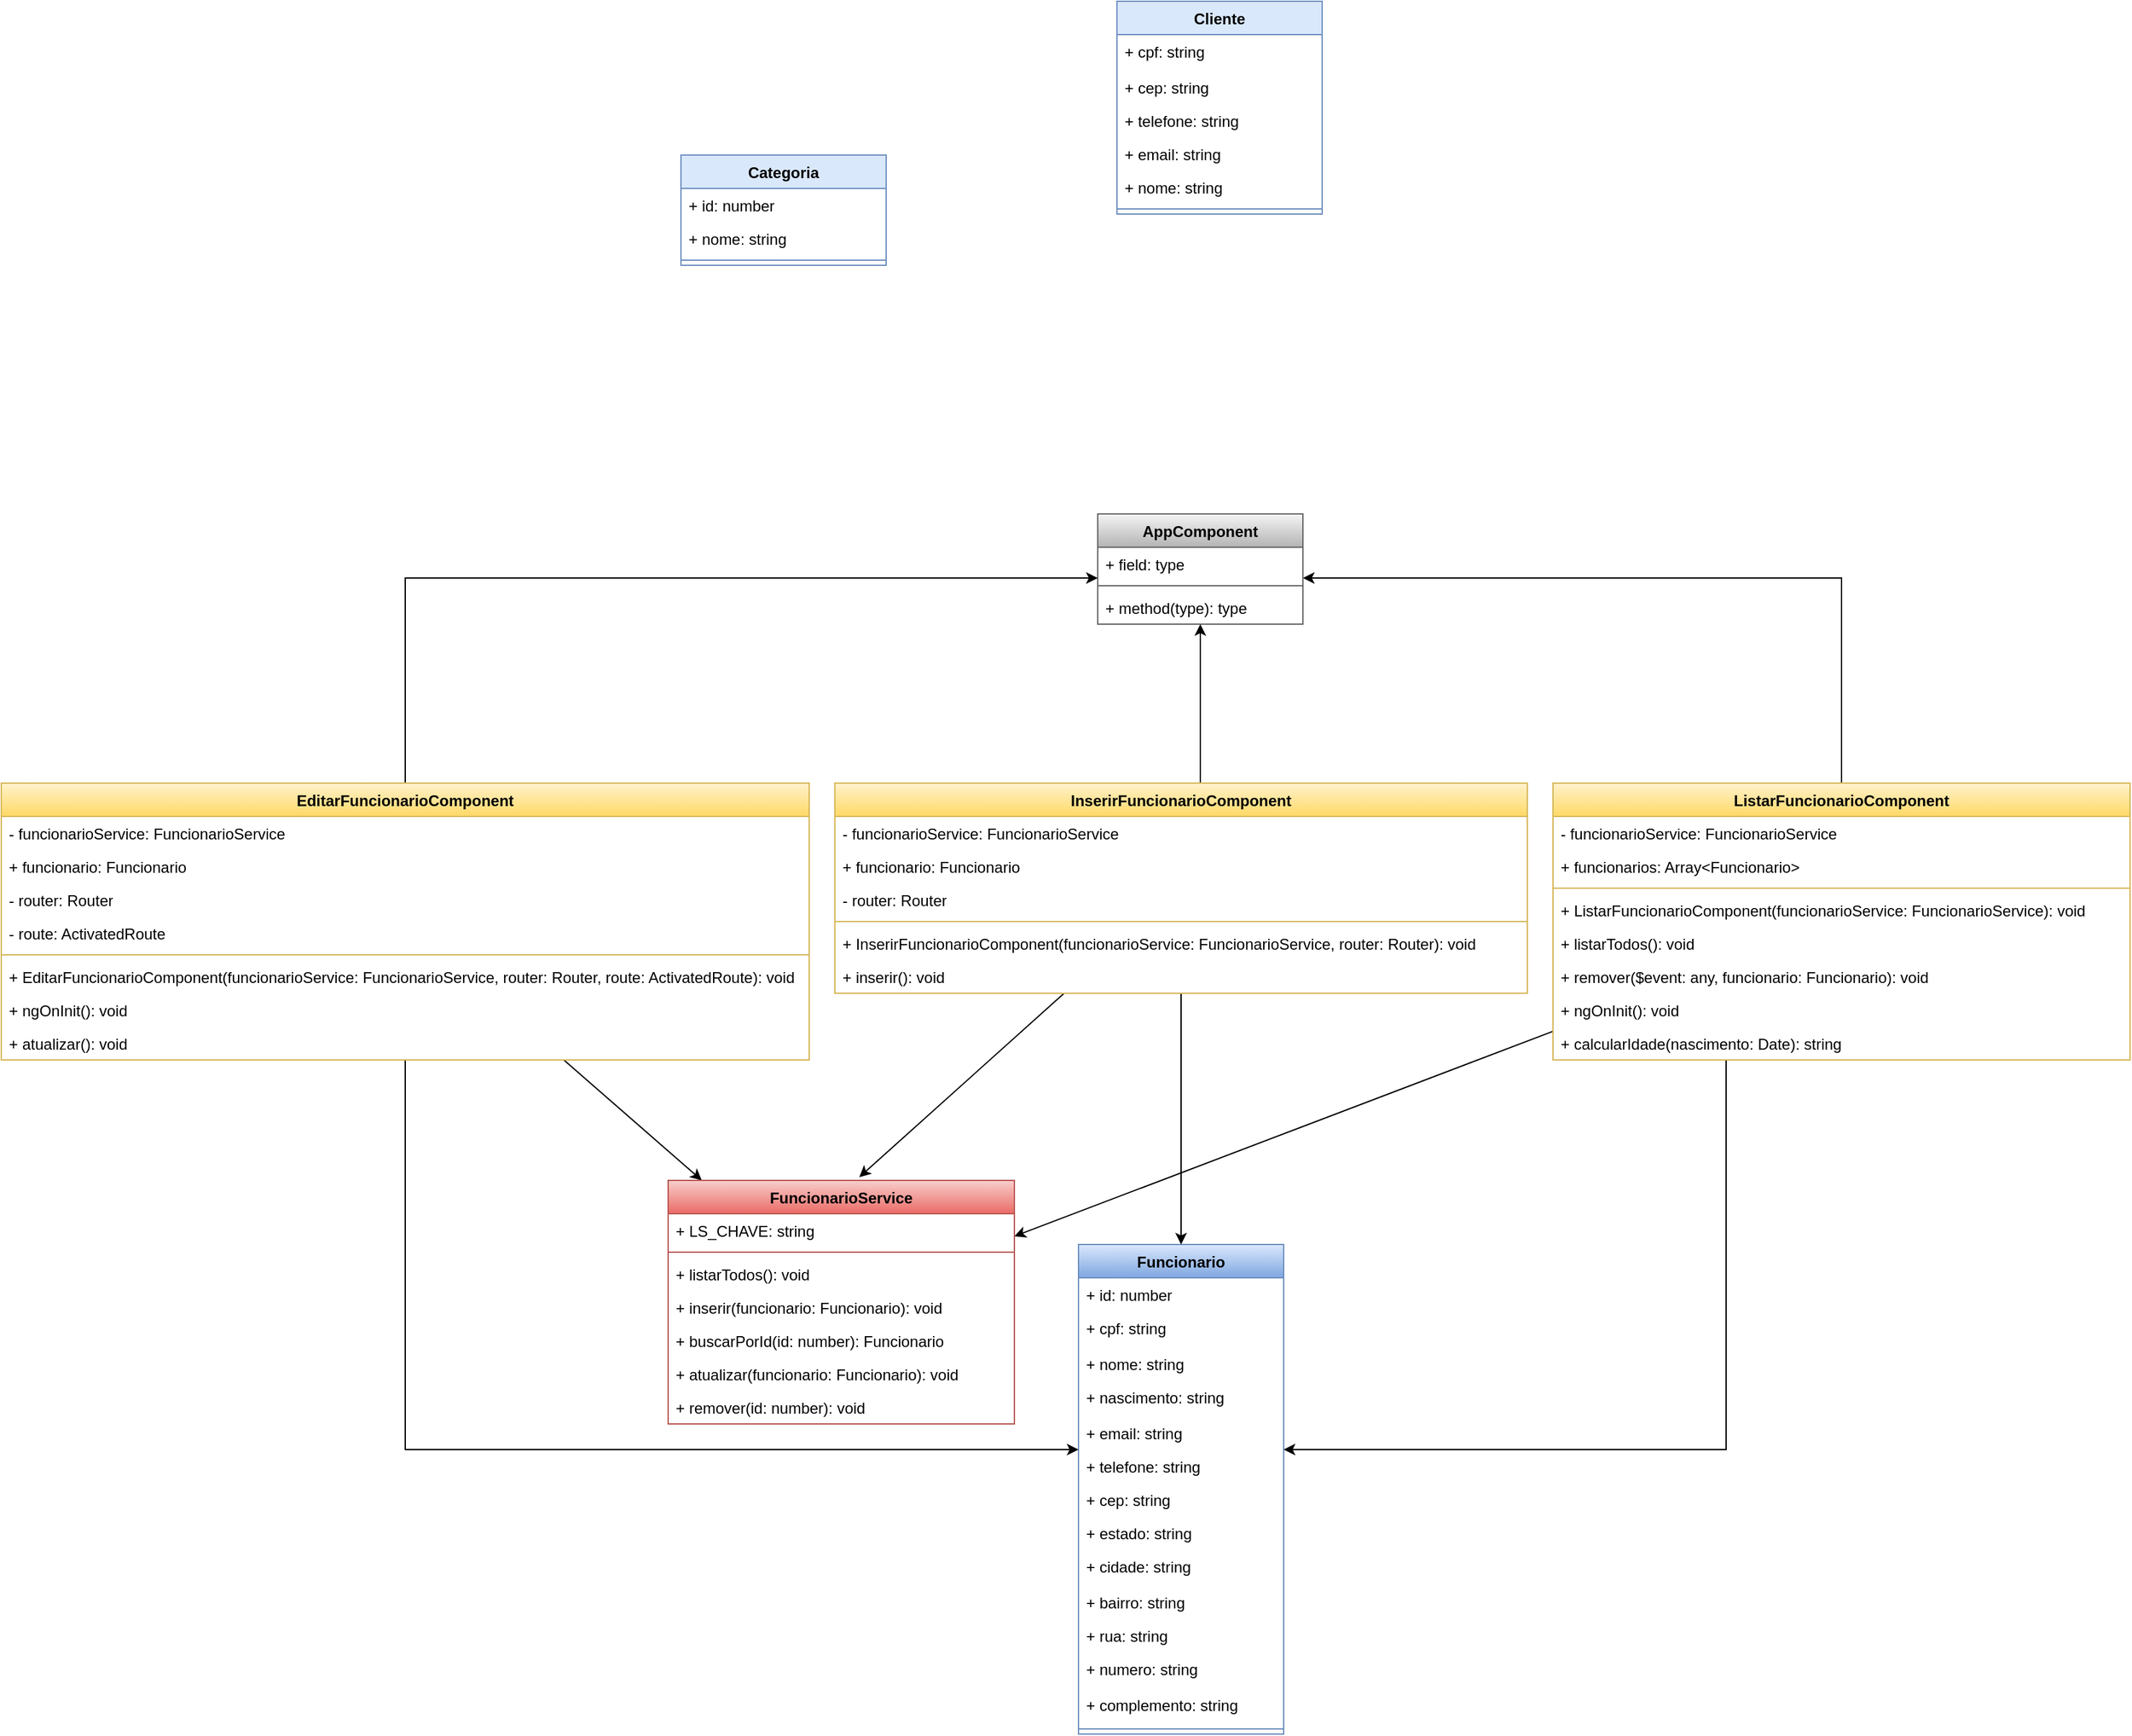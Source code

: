 <mxfile version="24.8.0">
  <diagram name="Page-1" id="n5wsQfJPPGjmWZOjxL79">
    <mxGraphModel dx="2934" dy="2230" grid="1" gridSize="10" guides="1" tooltips="1" connect="1" arrows="1" fold="1" page="1" pageScale="1" pageWidth="850" pageHeight="1100" math="0" shadow="0">
      <root>
        <mxCell id="0" />
        <mxCell id="1" parent="0" />
        <mxCell id="7vE5quTmilFUrZitomiS-2" value="Funcionario" style="swimlane;fontStyle=1;align=center;verticalAlign=top;childLayout=stackLayout;horizontal=1;startSize=26;horizontalStack=0;resizeParent=1;resizeParentMax=0;resizeLast=0;collapsible=1;marginBottom=0;whiteSpace=wrap;html=1;fillColor=#dae8fc;strokeColor=#6c8ebf;gradientColor=#7ea6e0;" vertex="1" parent="1">
          <mxGeometry x="720" y="520" width="160" height="382" as="geometry" />
        </mxCell>
        <mxCell id="7vE5quTmilFUrZitomiS-3" value="+ id: number" style="text;strokeColor=none;fillColor=none;align=left;verticalAlign=top;spacingLeft=4;spacingRight=4;overflow=hidden;rotatable=0;points=[[0,0.5],[1,0.5]];portConstraint=eastwest;whiteSpace=wrap;html=1;" vertex="1" parent="7vE5quTmilFUrZitomiS-2">
          <mxGeometry y="26" width="160" height="26" as="geometry" />
        </mxCell>
        <mxCell id="7vE5quTmilFUrZitomiS-6" value="+ cpf: string" style="text;strokeColor=none;fillColor=none;align=left;verticalAlign=top;spacingLeft=4;spacingRight=4;overflow=hidden;rotatable=0;points=[[0,0.5],[1,0.5]];portConstraint=eastwest;whiteSpace=wrap;html=1;" vertex="1" parent="7vE5quTmilFUrZitomiS-2">
          <mxGeometry y="52" width="160" height="28" as="geometry" />
        </mxCell>
        <mxCell id="7vE5quTmilFUrZitomiS-7" value="+ nome: string" style="text;strokeColor=none;fillColor=none;align=left;verticalAlign=top;spacingLeft=4;spacingRight=4;overflow=hidden;rotatable=0;points=[[0,0.5],[1,0.5]];portConstraint=eastwest;whiteSpace=wrap;html=1;" vertex="1" parent="7vE5quTmilFUrZitomiS-2">
          <mxGeometry y="80" width="160" height="26" as="geometry" />
        </mxCell>
        <mxCell id="7vE5quTmilFUrZitomiS-11" value="+ nascimento: string" style="text;strokeColor=none;fillColor=none;align=left;verticalAlign=top;spacingLeft=4;spacingRight=4;overflow=hidden;rotatable=0;points=[[0,0.5],[1,0.5]];portConstraint=eastwest;whiteSpace=wrap;html=1;" vertex="1" parent="7vE5quTmilFUrZitomiS-2">
          <mxGeometry y="106" width="160" height="28" as="geometry" />
        </mxCell>
        <mxCell id="7vE5quTmilFUrZitomiS-13" value="+ email: string" style="text;strokeColor=none;fillColor=none;align=left;verticalAlign=top;spacingLeft=4;spacingRight=4;overflow=hidden;rotatable=0;points=[[0,0.5],[1,0.5]];portConstraint=eastwest;whiteSpace=wrap;html=1;" vertex="1" parent="7vE5quTmilFUrZitomiS-2">
          <mxGeometry y="134" width="160" height="26" as="geometry" />
        </mxCell>
        <mxCell id="7vE5quTmilFUrZitomiS-12" value="+ telefone: string" style="text;strokeColor=none;fillColor=none;align=left;verticalAlign=top;spacingLeft=4;spacingRight=4;overflow=hidden;rotatable=0;points=[[0,0.5],[1,0.5]];portConstraint=eastwest;whiteSpace=wrap;html=1;" vertex="1" parent="7vE5quTmilFUrZitomiS-2">
          <mxGeometry y="160" width="160" height="26" as="geometry" />
        </mxCell>
        <mxCell id="7vE5quTmilFUrZitomiS-19" value="+ cep: string" style="text;strokeColor=none;fillColor=none;align=left;verticalAlign=top;spacingLeft=4;spacingRight=4;overflow=hidden;rotatable=0;points=[[0,0.5],[1,0.5]];portConstraint=eastwest;whiteSpace=wrap;html=1;" vertex="1" parent="7vE5quTmilFUrZitomiS-2">
          <mxGeometry y="186" width="160" height="26" as="geometry" />
        </mxCell>
        <mxCell id="7vE5quTmilFUrZitomiS-18" value="+ estado: string" style="text;strokeColor=none;fillColor=none;align=left;verticalAlign=top;spacingLeft=4;spacingRight=4;overflow=hidden;rotatable=0;points=[[0,0.5],[1,0.5]];portConstraint=eastwest;whiteSpace=wrap;html=1;" vertex="1" parent="7vE5quTmilFUrZitomiS-2">
          <mxGeometry y="212" width="160" height="26" as="geometry" />
        </mxCell>
        <mxCell id="7vE5quTmilFUrZitomiS-17" value="+ cidade: string" style="text;strokeColor=none;fillColor=none;align=left;verticalAlign=top;spacingLeft=4;spacingRight=4;overflow=hidden;rotatable=0;points=[[0,0.5],[1,0.5]];portConstraint=eastwest;whiteSpace=wrap;html=1;" vertex="1" parent="7vE5quTmilFUrZitomiS-2">
          <mxGeometry y="238" width="160" height="28" as="geometry" />
        </mxCell>
        <mxCell id="7vE5quTmilFUrZitomiS-16" value="+ bairro: string" style="text;strokeColor=none;fillColor=none;align=left;verticalAlign=top;spacingLeft=4;spacingRight=4;overflow=hidden;rotatable=0;points=[[0,0.5],[1,0.5]];portConstraint=eastwest;whiteSpace=wrap;html=1;" vertex="1" parent="7vE5quTmilFUrZitomiS-2">
          <mxGeometry y="266" width="160" height="26" as="geometry" />
        </mxCell>
        <mxCell id="7vE5quTmilFUrZitomiS-15" value="+ rua: string" style="text;strokeColor=none;fillColor=none;align=left;verticalAlign=top;spacingLeft=4;spacingRight=4;overflow=hidden;rotatable=0;points=[[0,0.5],[1,0.5]];portConstraint=eastwest;whiteSpace=wrap;html=1;" vertex="1" parent="7vE5quTmilFUrZitomiS-2">
          <mxGeometry y="292" width="160" height="26" as="geometry" />
        </mxCell>
        <mxCell id="7vE5quTmilFUrZitomiS-14" value="+ numero: string" style="text;strokeColor=none;fillColor=none;align=left;verticalAlign=top;spacingLeft=4;spacingRight=4;overflow=hidden;rotatable=0;points=[[0,0.5],[1,0.5]];portConstraint=eastwest;whiteSpace=wrap;html=1;" vertex="1" parent="7vE5quTmilFUrZitomiS-2">
          <mxGeometry y="318" width="160" height="28" as="geometry" />
        </mxCell>
        <mxCell id="7vE5quTmilFUrZitomiS-20" value="+ complemento: string" style="text;strokeColor=none;fillColor=none;align=left;verticalAlign=top;spacingLeft=4;spacingRight=4;overflow=hidden;rotatable=0;points=[[0,0.5],[1,0.5]];portConstraint=eastwest;whiteSpace=wrap;html=1;" vertex="1" parent="7vE5quTmilFUrZitomiS-2">
          <mxGeometry y="346" width="160" height="28" as="geometry" />
        </mxCell>
        <mxCell id="7vE5quTmilFUrZitomiS-4" value="" style="line;strokeWidth=1;fillColor=none;align=left;verticalAlign=middle;spacingTop=-1;spacingLeft=3;spacingRight=3;rotatable=0;labelPosition=right;points=[];portConstraint=eastwest;strokeColor=inherit;" vertex="1" parent="7vE5quTmilFUrZitomiS-2">
          <mxGeometry y="374" width="160" height="8" as="geometry" />
        </mxCell>
        <mxCell id="7vE5quTmilFUrZitomiS-21" value="Categoria" style="swimlane;fontStyle=1;align=center;verticalAlign=top;childLayout=stackLayout;horizontal=1;startSize=26;horizontalStack=0;resizeParent=1;resizeParentMax=0;resizeLast=0;collapsible=1;marginBottom=0;whiteSpace=wrap;html=1;fillColor=#dae8fc;strokeColor=#6c8ebf;" vertex="1" parent="1">
          <mxGeometry x="410" y="-330" width="160" height="86" as="geometry" />
        </mxCell>
        <mxCell id="7vE5quTmilFUrZitomiS-22" value="+ id: number" style="text;strokeColor=none;fillColor=none;align=left;verticalAlign=top;spacingLeft=4;spacingRight=4;overflow=hidden;rotatable=0;points=[[0,0.5],[1,0.5]];portConstraint=eastwest;whiteSpace=wrap;html=1;" vertex="1" parent="7vE5quTmilFUrZitomiS-21">
          <mxGeometry y="26" width="160" height="26" as="geometry" />
        </mxCell>
        <mxCell id="7vE5quTmilFUrZitomiS-25" value="+ nome: string" style="text;strokeColor=none;fillColor=none;align=left;verticalAlign=top;spacingLeft=4;spacingRight=4;overflow=hidden;rotatable=0;points=[[0,0.5],[1,0.5]];portConstraint=eastwest;whiteSpace=wrap;html=1;" vertex="1" parent="7vE5quTmilFUrZitomiS-21">
          <mxGeometry y="52" width="160" height="26" as="geometry" />
        </mxCell>
        <mxCell id="7vE5quTmilFUrZitomiS-23" value="" style="line;strokeWidth=1;fillColor=none;align=left;verticalAlign=middle;spacingTop=-1;spacingLeft=3;spacingRight=3;rotatable=0;labelPosition=right;points=[];portConstraint=eastwest;strokeColor=inherit;" vertex="1" parent="7vE5quTmilFUrZitomiS-21">
          <mxGeometry y="78" width="160" height="8" as="geometry" />
        </mxCell>
        <mxCell id="7vE5quTmilFUrZitomiS-26" value="Cliente" style="swimlane;fontStyle=1;align=center;verticalAlign=top;childLayout=stackLayout;horizontal=1;startSize=26;horizontalStack=0;resizeParent=1;resizeParentMax=0;resizeLast=0;collapsible=1;marginBottom=0;whiteSpace=wrap;html=1;fillColor=#dae8fc;strokeColor=#6c8ebf;" vertex="1" parent="1">
          <mxGeometry x="750" y="-450" width="160" height="166" as="geometry" />
        </mxCell>
        <mxCell id="7vE5quTmilFUrZitomiS-30" value="+ cpf: string" style="text;strokeColor=none;fillColor=none;align=left;verticalAlign=top;spacingLeft=4;spacingRight=4;overflow=hidden;rotatable=0;points=[[0,0.5],[1,0.5]];portConstraint=eastwest;whiteSpace=wrap;html=1;" vertex="1" parent="7vE5quTmilFUrZitomiS-26">
          <mxGeometry y="26" width="160" height="28" as="geometry" />
        </mxCell>
        <mxCell id="7vE5quTmilFUrZitomiS-34" value="+ cep: string" style="text;strokeColor=none;fillColor=none;align=left;verticalAlign=top;spacingLeft=4;spacingRight=4;overflow=hidden;rotatable=0;points=[[0,0.5],[1,0.5]];portConstraint=eastwest;whiteSpace=wrap;html=1;" vertex="1" parent="7vE5quTmilFUrZitomiS-26">
          <mxGeometry y="54" width="160" height="26" as="geometry" />
        </mxCell>
        <mxCell id="7vE5quTmilFUrZitomiS-33" value="+ telefone: string" style="text;strokeColor=none;fillColor=none;align=left;verticalAlign=top;spacingLeft=4;spacingRight=4;overflow=hidden;rotatable=0;points=[[0,0.5],[1,0.5]];portConstraint=eastwest;whiteSpace=wrap;html=1;" vertex="1" parent="7vE5quTmilFUrZitomiS-26">
          <mxGeometry y="80" width="160" height="26" as="geometry" />
        </mxCell>
        <mxCell id="7vE5quTmilFUrZitomiS-32" value="+ email: string" style="text;strokeColor=none;fillColor=none;align=left;verticalAlign=top;spacingLeft=4;spacingRight=4;overflow=hidden;rotatable=0;points=[[0,0.5],[1,0.5]];portConstraint=eastwest;whiteSpace=wrap;html=1;" vertex="1" parent="7vE5quTmilFUrZitomiS-26">
          <mxGeometry y="106" width="160" height="26" as="geometry" />
        </mxCell>
        <mxCell id="7vE5quTmilFUrZitomiS-31" value="+ nome: string" style="text;strokeColor=none;fillColor=none;align=left;verticalAlign=top;spacingLeft=4;spacingRight=4;overflow=hidden;rotatable=0;points=[[0,0.5],[1,0.5]];portConstraint=eastwest;whiteSpace=wrap;html=1;" vertex="1" parent="7vE5quTmilFUrZitomiS-26">
          <mxGeometry y="132" width="160" height="26" as="geometry" />
        </mxCell>
        <mxCell id="7vE5quTmilFUrZitomiS-28" value="" style="line;strokeWidth=1;fillColor=none;align=left;verticalAlign=middle;spacingTop=-1;spacingLeft=3;spacingRight=3;rotatable=0;labelPosition=right;points=[];portConstraint=eastwest;strokeColor=inherit;" vertex="1" parent="7vE5quTmilFUrZitomiS-26">
          <mxGeometry y="158" width="160" height="8" as="geometry" />
        </mxCell>
        <mxCell id="7vE5quTmilFUrZitomiS-45" style="edgeStyle=orthogonalEdgeStyle;rounded=0;orthogonalLoop=1;jettySize=auto;html=1;" edge="1" parent="1" source="7vE5quTmilFUrZitomiS-35" target="7vE5quTmilFUrZitomiS-2">
          <mxGeometry relative="1" as="geometry">
            <Array as="points">
              <mxPoint x="1225" y="680" />
            </Array>
          </mxGeometry>
        </mxCell>
        <mxCell id="7vE5quTmilFUrZitomiS-50" style="edgeStyle=orthogonalEdgeStyle;rounded=0;orthogonalLoop=1;jettySize=auto;html=1;" edge="1" parent="1" source="7vE5quTmilFUrZitomiS-35" target="7vE5quTmilFUrZitomiS-46">
          <mxGeometry relative="1" as="geometry">
            <Array as="points">
              <mxPoint x="1315" />
            </Array>
          </mxGeometry>
        </mxCell>
        <mxCell id="7vE5quTmilFUrZitomiS-91" style="rounded=0;orthogonalLoop=1;jettySize=auto;html=1;" edge="1" parent="1" source="7vE5quTmilFUrZitomiS-35" target="7vE5quTmilFUrZitomiS-79">
          <mxGeometry relative="1" as="geometry" />
        </mxCell>
        <mxCell id="7vE5quTmilFUrZitomiS-35" value="ListarFuncionarioComponent" style="swimlane;fontStyle=1;align=center;verticalAlign=top;childLayout=stackLayout;horizontal=1;startSize=26;horizontalStack=0;resizeParent=1;resizeParentMax=0;resizeLast=0;collapsible=1;marginBottom=0;whiteSpace=wrap;html=1;fillColor=#fff2cc;strokeColor=#d6b656;gradientColor=#ffd966;" vertex="1" parent="1">
          <mxGeometry x="1090" y="160" width="450" height="216" as="geometry" />
        </mxCell>
        <mxCell id="7vE5quTmilFUrZitomiS-60" value="- funcionarioService: FuncionarioService" style="text;strokeColor=none;fillColor=none;align=left;verticalAlign=top;spacingLeft=4;spacingRight=4;overflow=hidden;rotatable=0;points=[[0,0.5],[1,0.5]];portConstraint=eastwest;whiteSpace=wrap;html=1;" vertex="1" parent="7vE5quTmilFUrZitomiS-35">
          <mxGeometry y="26" width="450" height="26" as="geometry" />
        </mxCell>
        <mxCell id="7vE5quTmilFUrZitomiS-71" value="+ funcionarios: Array&amp;lt;Funcionario&amp;gt;" style="text;strokeColor=none;fillColor=none;align=left;verticalAlign=top;spacingLeft=4;spacingRight=4;overflow=hidden;rotatable=0;points=[[0,0.5],[1,0.5]];portConstraint=eastwest;whiteSpace=wrap;html=1;" vertex="1" parent="7vE5quTmilFUrZitomiS-35">
          <mxGeometry y="52" width="450" height="26" as="geometry" />
        </mxCell>
        <mxCell id="7vE5quTmilFUrZitomiS-37" value="" style="line;strokeWidth=1;fillColor=none;align=left;verticalAlign=middle;spacingTop=-1;spacingLeft=3;spacingRight=3;rotatable=0;labelPosition=right;points=[];portConstraint=eastwest;strokeColor=inherit;" vertex="1" parent="7vE5quTmilFUrZitomiS-35">
          <mxGeometry y="78" width="450" height="8" as="geometry" />
        </mxCell>
        <mxCell id="7vE5quTmilFUrZitomiS-42" value="+ ListarFuncionarioComponent(funcionarioService: FuncionarioService): void" style="text;strokeColor=none;fillColor=none;align=left;verticalAlign=top;spacingLeft=4;spacingRight=4;overflow=hidden;rotatable=0;points=[[0,0.5],[1,0.5]];portConstraint=eastwest;whiteSpace=wrap;html=1;" vertex="1" parent="7vE5quTmilFUrZitomiS-35">
          <mxGeometry y="86" width="450" height="26" as="geometry" />
        </mxCell>
        <mxCell id="7vE5quTmilFUrZitomiS-38" value="+ listarTodos(): void" style="text;strokeColor=none;fillColor=none;align=left;verticalAlign=top;spacingLeft=4;spacingRight=4;overflow=hidden;rotatable=0;points=[[0,0.5],[1,0.5]];portConstraint=eastwest;whiteSpace=wrap;html=1;" vertex="1" parent="7vE5quTmilFUrZitomiS-35">
          <mxGeometry y="112" width="450" height="26" as="geometry" />
        </mxCell>
        <mxCell id="7vE5quTmilFUrZitomiS-40" value="+ remover($event: any, funcionario: Funcionario): void" style="text;strokeColor=none;fillColor=none;align=left;verticalAlign=top;spacingLeft=4;spacingRight=4;overflow=hidden;rotatable=0;points=[[0,0.5],[1,0.5]];portConstraint=eastwest;whiteSpace=wrap;html=1;" vertex="1" parent="7vE5quTmilFUrZitomiS-35">
          <mxGeometry y="138" width="450" height="26" as="geometry" />
        </mxCell>
        <mxCell id="7vE5quTmilFUrZitomiS-41" value="+ ngOnInit(): void" style="text;strokeColor=none;fillColor=none;align=left;verticalAlign=top;spacingLeft=4;spacingRight=4;overflow=hidden;rotatable=0;points=[[0,0.5],[1,0.5]];portConstraint=eastwest;whiteSpace=wrap;html=1;" vertex="1" parent="7vE5quTmilFUrZitomiS-35">
          <mxGeometry y="164" width="450" height="26" as="geometry" />
        </mxCell>
        <mxCell id="7vE5quTmilFUrZitomiS-44" value="+ calcularIdade(nascimento: Date): string" style="text;strokeColor=none;fillColor=none;align=left;verticalAlign=top;spacingLeft=4;spacingRight=4;overflow=hidden;rotatable=0;points=[[0,0.5],[1,0.5]];portConstraint=eastwest;whiteSpace=wrap;html=1;" vertex="1" parent="7vE5quTmilFUrZitomiS-35">
          <mxGeometry y="190" width="450" height="26" as="geometry" />
        </mxCell>
        <mxCell id="7vE5quTmilFUrZitomiS-46" value="AppComponent" style="swimlane;fontStyle=1;align=center;verticalAlign=top;childLayout=stackLayout;horizontal=1;startSize=26;horizontalStack=0;resizeParent=1;resizeParentMax=0;resizeLast=0;collapsible=1;marginBottom=0;whiteSpace=wrap;html=1;fillColor=#f5f5f5;gradientColor=#b3b3b3;strokeColor=#666666;" vertex="1" parent="1">
          <mxGeometry x="735" y="-50" width="160" height="86" as="geometry" />
        </mxCell>
        <mxCell id="7vE5quTmilFUrZitomiS-47" value="+ field: type" style="text;strokeColor=none;fillColor=none;align=left;verticalAlign=top;spacingLeft=4;spacingRight=4;overflow=hidden;rotatable=0;points=[[0,0.5],[1,0.5]];portConstraint=eastwest;whiteSpace=wrap;html=1;" vertex="1" parent="7vE5quTmilFUrZitomiS-46">
          <mxGeometry y="26" width="160" height="26" as="geometry" />
        </mxCell>
        <mxCell id="7vE5quTmilFUrZitomiS-48" value="" style="line;strokeWidth=1;fillColor=none;align=left;verticalAlign=middle;spacingTop=-1;spacingLeft=3;spacingRight=3;rotatable=0;labelPosition=right;points=[];portConstraint=eastwest;strokeColor=inherit;" vertex="1" parent="7vE5quTmilFUrZitomiS-46">
          <mxGeometry y="52" width="160" height="8" as="geometry" />
        </mxCell>
        <mxCell id="7vE5quTmilFUrZitomiS-49" value="+ method(type): type" style="text;strokeColor=none;fillColor=none;align=left;verticalAlign=top;spacingLeft=4;spacingRight=4;overflow=hidden;rotatable=0;points=[[0,0.5],[1,0.5]];portConstraint=eastwest;whiteSpace=wrap;html=1;" vertex="1" parent="7vE5quTmilFUrZitomiS-46">
          <mxGeometry y="60" width="160" height="26" as="geometry" />
        </mxCell>
        <mxCell id="7vE5quTmilFUrZitomiS-72" style="edgeStyle=orthogonalEdgeStyle;rounded=0;orthogonalLoop=1;jettySize=auto;html=1;" edge="1" parent="1" source="7vE5quTmilFUrZitomiS-51" target="7vE5quTmilFUrZitomiS-2">
          <mxGeometry relative="1" as="geometry" />
        </mxCell>
        <mxCell id="7vE5quTmilFUrZitomiS-75" style="edgeStyle=orthogonalEdgeStyle;rounded=0;orthogonalLoop=1;jettySize=auto;html=1;" edge="1" parent="1" source="7vE5quTmilFUrZitomiS-51" target="7vE5quTmilFUrZitomiS-46">
          <mxGeometry relative="1" as="geometry">
            <Array as="points">
              <mxPoint x="815" y="120" />
              <mxPoint x="815" y="120" />
            </Array>
          </mxGeometry>
        </mxCell>
        <mxCell id="7vE5quTmilFUrZitomiS-90" style="rounded=0;orthogonalLoop=1;jettySize=auto;html=1;entryX=0.552;entryY=-0.013;entryDx=0;entryDy=0;entryPerimeter=0;" edge="1" parent="1" source="7vE5quTmilFUrZitomiS-51" target="7vE5quTmilFUrZitomiS-79">
          <mxGeometry relative="1" as="geometry" />
        </mxCell>
        <mxCell id="7vE5quTmilFUrZitomiS-51" value="InserirFuncionarioComponent" style="swimlane;fontStyle=1;align=center;verticalAlign=top;childLayout=stackLayout;horizontal=1;startSize=26;horizontalStack=0;resizeParent=1;resizeParentMax=0;resizeLast=0;collapsible=1;marginBottom=0;whiteSpace=wrap;html=1;fillColor=#fff2cc;strokeColor=#d6b656;gradientColor=#ffd966;" vertex="1" parent="1">
          <mxGeometry x="530" y="160" width="540" height="164" as="geometry" />
        </mxCell>
        <mxCell id="7vE5quTmilFUrZitomiS-52" value="- funcionarioService: FuncionarioService" style="text;strokeColor=none;fillColor=none;align=left;verticalAlign=top;spacingLeft=4;spacingRight=4;overflow=hidden;rotatable=0;points=[[0,0.5],[1,0.5]];portConstraint=eastwest;whiteSpace=wrap;html=1;" vertex="1" parent="7vE5quTmilFUrZitomiS-51">
          <mxGeometry y="26" width="540" height="26" as="geometry" />
        </mxCell>
        <mxCell id="7vE5quTmilFUrZitomiS-70" value="+ funcionario: Funcionario" style="text;strokeColor=none;fillColor=none;align=left;verticalAlign=top;spacingLeft=4;spacingRight=4;overflow=hidden;rotatable=0;points=[[0,0.5],[1,0.5]];portConstraint=eastwest;whiteSpace=wrap;html=1;" vertex="1" parent="7vE5quTmilFUrZitomiS-51">
          <mxGeometry y="52" width="540" height="26" as="geometry" />
        </mxCell>
        <mxCell id="7vE5quTmilFUrZitomiS-59" value="- router: Router" style="text;strokeColor=none;fillColor=none;align=left;verticalAlign=top;spacingLeft=4;spacingRight=4;overflow=hidden;rotatable=0;points=[[0,0.5],[1,0.5]];portConstraint=eastwest;whiteSpace=wrap;html=1;" vertex="1" parent="7vE5quTmilFUrZitomiS-51">
          <mxGeometry y="78" width="540" height="26" as="geometry" />
        </mxCell>
        <mxCell id="7vE5quTmilFUrZitomiS-53" value="" style="line;strokeWidth=1;fillColor=none;align=left;verticalAlign=middle;spacingTop=-1;spacingLeft=3;spacingRight=3;rotatable=0;labelPosition=right;points=[];portConstraint=eastwest;strokeColor=inherit;" vertex="1" parent="7vE5quTmilFUrZitomiS-51">
          <mxGeometry y="104" width="540" height="8" as="geometry" />
        </mxCell>
        <mxCell id="7vE5quTmilFUrZitomiS-54" value="+ InserirFuncionarioComponent(funcionarioService: FuncionarioService, router: Router): void" style="text;strokeColor=none;fillColor=none;align=left;verticalAlign=top;spacingLeft=4;spacingRight=4;overflow=hidden;rotatable=0;points=[[0,0.5],[1,0.5]];portConstraint=eastwest;whiteSpace=wrap;html=1;" vertex="1" parent="7vE5quTmilFUrZitomiS-51">
          <mxGeometry y="112" width="540" height="26" as="geometry" />
        </mxCell>
        <mxCell id="7vE5quTmilFUrZitomiS-58" value="+ inserir(): void" style="text;strokeColor=none;fillColor=none;align=left;verticalAlign=top;spacingLeft=4;spacingRight=4;overflow=hidden;rotatable=0;points=[[0,0.5],[1,0.5]];portConstraint=eastwest;whiteSpace=wrap;html=1;" vertex="1" parent="7vE5quTmilFUrZitomiS-51">
          <mxGeometry y="138" width="540" height="26" as="geometry" />
        </mxCell>
        <mxCell id="7vE5quTmilFUrZitomiS-73" style="edgeStyle=orthogonalEdgeStyle;rounded=0;orthogonalLoop=1;jettySize=auto;html=1;" edge="1" parent="1" source="7vE5quTmilFUrZitomiS-61" target="7vE5quTmilFUrZitomiS-2">
          <mxGeometry relative="1" as="geometry">
            <Array as="points">
              <mxPoint x="195" y="680" />
            </Array>
          </mxGeometry>
        </mxCell>
        <mxCell id="7vE5quTmilFUrZitomiS-74" style="edgeStyle=orthogonalEdgeStyle;rounded=0;orthogonalLoop=1;jettySize=auto;html=1;" edge="1" parent="1" source="7vE5quTmilFUrZitomiS-61" target="7vE5quTmilFUrZitomiS-46">
          <mxGeometry relative="1" as="geometry">
            <Array as="points">
              <mxPoint x="195" />
            </Array>
          </mxGeometry>
        </mxCell>
        <mxCell id="7vE5quTmilFUrZitomiS-89" style="rounded=0;orthogonalLoop=1;jettySize=auto;html=1;" edge="1" parent="1" source="7vE5quTmilFUrZitomiS-61" target="7vE5quTmilFUrZitomiS-79">
          <mxGeometry relative="1" as="geometry" />
        </mxCell>
        <mxCell id="7vE5quTmilFUrZitomiS-61" value="EditarFuncionarioComponent" style="swimlane;fontStyle=1;align=center;verticalAlign=top;childLayout=stackLayout;horizontal=1;startSize=26;horizontalStack=0;resizeParent=1;resizeParentMax=0;resizeLast=0;collapsible=1;marginBottom=0;whiteSpace=wrap;html=1;fillColor=#fff2cc;strokeColor=#d6b656;gradientColor=#ffd966;" vertex="1" parent="1">
          <mxGeometry x="-120" y="160" width="630" height="216" as="geometry" />
        </mxCell>
        <mxCell id="7vE5quTmilFUrZitomiS-62" value="- funcionarioService: FuncionarioService" style="text;strokeColor=none;fillColor=none;align=left;verticalAlign=top;spacingLeft=4;spacingRight=4;overflow=hidden;rotatable=0;points=[[0,0.5],[1,0.5]];portConstraint=eastwest;whiteSpace=wrap;html=1;" vertex="1" parent="7vE5quTmilFUrZitomiS-61">
          <mxGeometry y="26" width="630" height="26" as="geometry" />
        </mxCell>
        <mxCell id="7vE5quTmilFUrZitomiS-69" value="+ funcionario: Funcionario" style="text;strokeColor=none;fillColor=none;align=left;verticalAlign=top;spacingLeft=4;spacingRight=4;overflow=hidden;rotatable=0;points=[[0,0.5],[1,0.5]];portConstraint=eastwest;whiteSpace=wrap;html=1;" vertex="1" parent="7vE5quTmilFUrZitomiS-61">
          <mxGeometry y="52" width="630" height="26" as="geometry" />
        </mxCell>
        <mxCell id="7vE5quTmilFUrZitomiS-63" value="- router: Router" style="text;strokeColor=none;fillColor=none;align=left;verticalAlign=top;spacingLeft=4;spacingRight=4;overflow=hidden;rotatable=0;points=[[0,0.5],[1,0.5]];portConstraint=eastwest;whiteSpace=wrap;html=1;" vertex="1" parent="7vE5quTmilFUrZitomiS-61">
          <mxGeometry y="78" width="630" height="26" as="geometry" />
        </mxCell>
        <mxCell id="7vE5quTmilFUrZitomiS-67" value="- route: ActivatedRoute" style="text;strokeColor=none;fillColor=none;align=left;verticalAlign=top;spacingLeft=4;spacingRight=4;overflow=hidden;rotatable=0;points=[[0,0.5],[1,0.5]];portConstraint=eastwest;whiteSpace=wrap;html=1;" vertex="1" parent="7vE5quTmilFUrZitomiS-61">
          <mxGeometry y="104" width="630" height="26" as="geometry" />
        </mxCell>
        <mxCell id="7vE5quTmilFUrZitomiS-64" value="" style="line;strokeWidth=1;fillColor=none;align=left;verticalAlign=middle;spacingTop=-1;spacingLeft=3;spacingRight=3;rotatable=0;labelPosition=right;points=[];portConstraint=eastwest;strokeColor=inherit;" vertex="1" parent="7vE5quTmilFUrZitomiS-61">
          <mxGeometry y="130" width="630" height="8" as="geometry" />
        </mxCell>
        <mxCell id="7vE5quTmilFUrZitomiS-68" value="+ EditarFuncionarioComponent(funcionarioService: FuncionarioService, router: Router, route: ActivatedRoute): void" style="text;strokeColor=none;fillColor=none;align=left;verticalAlign=top;spacingLeft=4;spacingRight=4;overflow=hidden;rotatable=0;points=[[0,0.5],[1,0.5]];portConstraint=eastwest;whiteSpace=wrap;html=1;" vertex="1" parent="7vE5quTmilFUrZitomiS-61">
          <mxGeometry y="138" width="630" height="26" as="geometry" />
        </mxCell>
        <mxCell id="7vE5quTmilFUrZitomiS-65" value="+ ngOnInit(): void" style="text;strokeColor=none;fillColor=none;align=left;verticalAlign=top;spacingLeft=4;spacingRight=4;overflow=hidden;rotatable=0;points=[[0,0.5],[1,0.5]];portConstraint=eastwest;whiteSpace=wrap;html=1;" vertex="1" parent="7vE5quTmilFUrZitomiS-61">
          <mxGeometry y="164" width="630" height="26" as="geometry" />
        </mxCell>
        <mxCell id="7vE5quTmilFUrZitomiS-66" value="+ atualizar(): void" style="text;strokeColor=none;fillColor=none;align=left;verticalAlign=top;spacingLeft=4;spacingRight=4;overflow=hidden;rotatable=0;points=[[0,0.5],[1,0.5]];portConstraint=eastwest;whiteSpace=wrap;html=1;" vertex="1" parent="7vE5quTmilFUrZitomiS-61">
          <mxGeometry y="190" width="630" height="26" as="geometry" />
        </mxCell>
        <mxCell id="7vE5quTmilFUrZitomiS-79" value="FuncionarioService" style="swimlane;fontStyle=1;align=center;verticalAlign=top;childLayout=stackLayout;horizontal=1;startSize=26;horizontalStack=0;resizeParent=1;resizeParentMax=0;resizeLast=0;collapsible=1;marginBottom=0;whiteSpace=wrap;html=1;fillColor=#f8cecc;gradientColor=#ea6b66;strokeColor=#b85450;" vertex="1" parent="1">
          <mxGeometry x="400" y="470" width="270" height="190" as="geometry" />
        </mxCell>
        <mxCell id="7vE5quTmilFUrZitomiS-80" value="+ LS_CHAVE: string" style="text;strokeColor=none;fillColor=none;align=left;verticalAlign=top;spacingLeft=4;spacingRight=4;overflow=hidden;rotatable=0;points=[[0,0.5],[1,0.5]];portConstraint=eastwest;whiteSpace=wrap;html=1;" vertex="1" parent="7vE5quTmilFUrZitomiS-79">
          <mxGeometry y="26" width="270" height="26" as="geometry" />
        </mxCell>
        <mxCell id="7vE5quTmilFUrZitomiS-81" value="" style="line;strokeWidth=1;fillColor=none;align=left;verticalAlign=middle;spacingTop=-1;spacingLeft=3;spacingRight=3;rotatable=0;labelPosition=right;points=[];portConstraint=eastwest;strokeColor=inherit;" vertex="1" parent="7vE5quTmilFUrZitomiS-79">
          <mxGeometry y="52" width="270" height="8" as="geometry" />
        </mxCell>
        <mxCell id="7vE5quTmilFUrZitomiS-85" value="+ listarTodos(): void" style="text;strokeColor=none;fillColor=none;align=left;verticalAlign=top;spacingLeft=4;spacingRight=4;overflow=hidden;rotatable=0;points=[[0,0.5],[1,0.5]];portConstraint=eastwest;whiteSpace=wrap;html=1;" vertex="1" parent="7vE5quTmilFUrZitomiS-79">
          <mxGeometry y="60" width="270" height="26" as="geometry" />
        </mxCell>
        <mxCell id="7vE5quTmilFUrZitomiS-82" value="+ inserir(funcionario: Funcionario): void" style="text;strokeColor=none;fillColor=none;align=left;verticalAlign=top;spacingLeft=4;spacingRight=4;overflow=hidden;rotatable=0;points=[[0,0.5],[1,0.5]];portConstraint=eastwest;whiteSpace=wrap;html=1;" vertex="1" parent="7vE5quTmilFUrZitomiS-79">
          <mxGeometry y="86" width="270" height="26" as="geometry" />
        </mxCell>
        <mxCell id="7vE5quTmilFUrZitomiS-83" value="+ buscarPorId(id: number): Funcionario" style="text;strokeColor=none;fillColor=none;align=left;verticalAlign=top;spacingLeft=4;spacingRight=4;overflow=hidden;rotatable=0;points=[[0,0.5],[1,0.5]];portConstraint=eastwest;whiteSpace=wrap;html=1;" vertex="1" parent="7vE5quTmilFUrZitomiS-79">
          <mxGeometry y="112" width="270" height="26" as="geometry" />
        </mxCell>
        <mxCell id="7vE5quTmilFUrZitomiS-86" value="+ atualizar(funcionario: Funcionario): void" style="text;strokeColor=none;fillColor=none;align=left;verticalAlign=top;spacingLeft=4;spacingRight=4;overflow=hidden;rotatable=0;points=[[0,0.5],[1,0.5]];portConstraint=eastwest;whiteSpace=wrap;html=1;" vertex="1" parent="7vE5quTmilFUrZitomiS-79">
          <mxGeometry y="138" width="270" height="26" as="geometry" />
        </mxCell>
        <mxCell id="7vE5quTmilFUrZitomiS-87" value="+ remover(id: number): void" style="text;strokeColor=none;fillColor=none;align=left;verticalAlign=top;spacingLeft=4;spacingRight=4;overflow=hidden;rotatable=0;points=[[0,0.5],[1,0.5]];portConstraint=eastwest;whiteSpace=wrap;html=1;" vertex="1" parent="7vE5quTmilFUrZitomiS-79">
          <mxGeometry y="164" width="270" height="26" as="geometry" />
        </mxCell>
      </root>
    </mxGraphModel>
  </diagram>
</mxfile>
